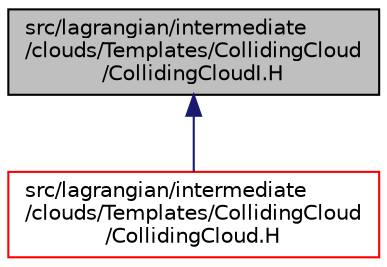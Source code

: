 digraph "src/lagrangian/intermediate/clouds/Templates/CollidingCloud/CollidingCloudI.H"
{
  bgcolor="transparent";
  edge [fontname="Helvetica",fontsize="10",labelfontname="Helvetica",labelfontsize="10"];
  node [fontname="Helvetica",fontsize="10",shape=record];
  Node1 [label="src/lagrangian/intermediate\l/clouds/Templates/CollidingCloud\l/CollidingCloudI.H",height=0.2,width=0.4,color="black", fillcolor="grey75", style="filled", fontcolor="black"];
  Node1 -> Node2 [dir="back",color="midnightblue",fontsize="10",style="solid",fontname="Helvetica"];
  Node2 [label="src/lagrangian/intermediate\l/clouds/Templates/CollidingCloud\l/CollidingCloud.H",height=0.2,width=0.4,color="red",URL="$a06762.html"];
}
